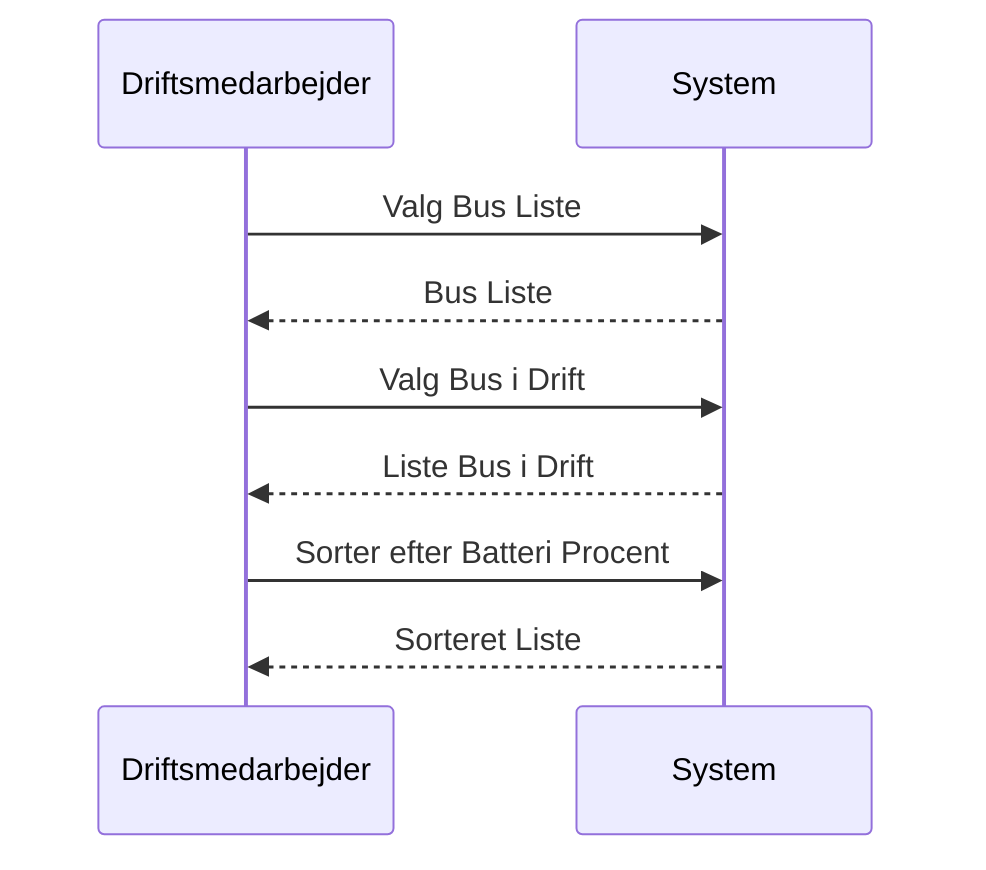 sequenceDiagram
    participant Driftsmedarbejder
    participant System

    Driftsmedarbejder->>System: Valg Bus Liste
    System-->>Driftsmedarbejder: Bus Liste

    Driftsmedarbejder->>System: Valg Bus i Drift
    System-->>Driftsmedarbejder: Liste Bus i Drift
    
    Driftsmedarbejder->>System: Sorter efter Batteri Procent
    System-->>Driftsmedarbejder: Sorteret Liste